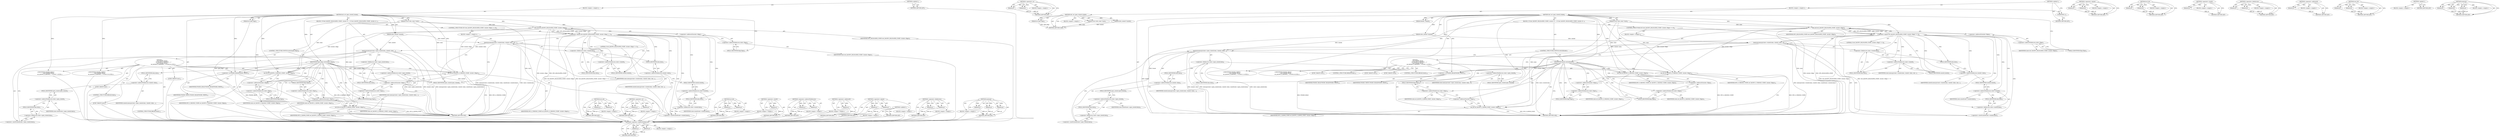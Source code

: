digraph "memcpy" {
vulnerable_124 [label=<(METHOD,memcpy)>];
vulnerable_125 [label=<(PARAM,p1)>];
vulnerable_126 [label=<(PARAM,p2)>];
vulnerable_127 [label=<(PARAM,p3)>];
vulnerable_128 [label=<(BLOCK,&lt;empty&gt;,&lt;empty&gt;)>];
vulnerable_129 [label=<(METHOD_RETURN,ANY)>];
vulnerable_6 [label=<(METHOD,&lt;global&gt;)<SUB>1</SUB>>];
vulnerable_7 [label=<(BLOCK,&lt;empty&gt;,&lt;empty&gt;)<SUB>1</SUB>>];
vulnerable_8 [label=<(METHOD,nfs_set_open_stateid_locked)<SUB>1</SUB>>];
vulnerable_9 [label=<(PARAM,struct nfs4_state *state)<SUB>1</SUB>>];
vulnerable_10 [label=<(PARAM,nfs4_stateid *stateid)<SUB>1</SUB>>];
vulnerable_11 [label=<(PARAM,int open_flags)<SUB>1</SUB>>];
vulnerable_12 [label=<(BLOCK,{
 	if (test_bit(NFS_DELEGATED_STATE, &amp;state-&gt;f...,{
 	if (test_bit(NFS_DELEGATED_STATE, &amp;state-&gt;f...)<SUB>2</SUB>>];
vulnerable_13 [label=<(CONTROL_STRUCTURE,IF,if (test_bit(NFS_DELEGATED_STATE, &amp;state-&gt;flags) == 0))<SUB>3</SUB>>];
vulnerable_14 [label=<(&lt;operator&gt;.equals,test_bit(NFS_DELEGATED_STATE, &amp;state-&gt;flags) == 0)<SUB>3</SUB>>];
vulnerable_15 [label=<(test_bit,test_bit(NFS_DELEGATED_STATE, &amp;state-&gt;flags))<SUB>3</SUB>>];
vulnerable_16 [label=<(IDENTIFIER,NFS_DELEGATED_STATE,test_bit(NFS_DELEGATED_STATE, &amp;state-&gt;flags))<SUB>3</SUB>>];
vulnerable_17 [label=<(&lt;operator&gt;.addressOf,&amp;state-&gt;flags)<SUB>3</SUB>>];
vulnerable_18 [label=<(&lt;operator&gt;.indirectFieldAccess,state-&gt;flags)<SUB>3</SUB>>];
vulnerable_19 [label=<(IDENTIFIER,state,test_bit(NFS_DELEGATED_STATE, &amp;state-&gt;flags))<SUB>3</SUB>>];
vulnerable_20 [label=<(FIELD_IDENTIFIER,flags,flags)<SUB>3</SUB>>];
vulnerable_21 [label=<(LITERAL,0,test_bit(NFS_DELEGATED_STATE, &amp;state-&gt;flags) == 0)<SUB>3</SUB>>];
vulnerable_22 [label=<(BLOCK,&lt;empty&gt;,&lt;empty&gt;)<SUB>4</SUB>>];
vulnerable_23 [label=<(memcpy,memcpy(state-&gt;stateid.data, stateid-&gt;data, size...)<SUB>4</SUB>>];
vulnerable_24 [label=<(&lt;operator&gt;.fieldAccess,state-&gt;stateid.data)<SUB>4</SUB>>];
vulnerable_25 [label=<(&lt;operator&gt;.indirectFieldAccess,state-&gt;stateid)<SUB>4</SUB>>];
vulnerable_26 [label=<(IDENTIFIER,state,memcpy(state-&gt;stateid.data, stateid-&gt;data, size...)<SUB>4</SUB>>];
vulnerable_27 [label=<(FIELD_IDENTIFIER,stateid,stateid)<SUB>4</SUB>>];
vulnerable_28 [label=<(FIELD_IDENTIFIER,data,data)<SUB>4</SUB>>];
vulnerable_29 [label=<(&lt;operator&gt;.indirectFieldAccess,stateid-&gt;data)<SUB>4</SUB>>];
vulnerable_30 [label=<(IDENTIFIER,stateid,memcpy(state-&gt;stateid.data, stateid-&gt;data, size...)<SUB>4</SUB>>];
vulnerable_31 [label=<(FIELD_IDENTIFIER,data,data)<SUB>4</SUB>>];
vulnerable_32 [label=<(&lt;operator&gt;.sizeOf,sizeof(state-&gt;stateid.data))<SUB>4</SUB>>];
vulnerable_33 [label=<(&lt;operator&gt;.fieldAccess,state-&gt;stateid.data)<SUB>4</SUB>>];
vulnerable_34 [label=<(&lt;operator&gt;.indirectFieldAccess,state-&gt;stateid)<SUB>4</SUB>>];
vulnerable_35 [label=<(IDENTIFIER,state,sizeof(state-&gt;stateid.data))<SUB>4</SUB>>];
vulnerable_36 [label=<(FIELD_IDENTIFIER,stateid,stateid)<SUB>4</SUB>>];
vulnerable_37 [label=<(FIELD_IDENTIFIER,data,data)<SUB>4</SUB>>];
vulnerable_38 [label=<(memcpy,memcpy(state-&gt;open_stateid.data, stateid-&gt;data,...)<SUB>5</SUB>>];
vulnerable_39 [label=<(&lt;operator&gt;.fieldAccess,state-&gt;open_stateid.data)<SUB>5</SUB>>];
vulnerable_40 [label=<(&lt;operator&gt;.indirectFieldAccess,state-&gt;open_stateid)<SUB>5</SUB>>];
vulnerable_41 [label=<(IDENTIFIER,state,memcpy(state-&gt;open_stateid.data, stateid-&gt;data,...)<SUB>5</SUB>>];
vulnerable_42 [label=<(FIELD_IDENTIFIER,open_stateid,open_stateid)<SUB>5</SUB>>];
vulnerable_43 [label=<(FIELD_IDENTIFIER,data,data)<SUB>5</SUB>>];
vulnerable_44 [label=<(&lt;operator&gt;.indirectFieldAccess,stateid-&gt;data)<SUB>5</SUB>>];
vulnerable_45 [label=<(IDENTIFIER,stateid,memcpy(state-&gt;open_stateid.data, stateid-&gt;data,...)<SUB>5</SUB>>];
vulnerable_46 [label=<(FIELD_IDENTIFIER,data,data)<SUB>5</SUB>>];
vulnerable_47 [label=<(&lt;operator&gt;.sizeOf,sizeof(state-&gt;open_stateid.data))<SUB>5</SUB>>];
vulnerable_48 [label=<(&lt;operator&gt;.fieldAccess,state-&gt;open_stateid.data)<SUB>5</SUB>>];
vulnerable_49 [label=<(&lt;operator&gt;.indirectFieldAccess,state-&gt;open_stateid)<SUB>5</SUB>>];
vulnerable_50 [label=<(IDENTIFIER,state,sizeof(state-&gt;open_stateid.data))<SUB>5</SUB>>];
vulnerable_51 [label=<(FIELD_IDENTIFIER,open_stateid,open_stateid)<SUB>5</SUB>>];
vulnerable_52 [label=<(FIELD_IDENTIFIER,data,data)<SUB>5</SUB>>];
vulnerable_53 [label=<(CONTROL_STRUCTURE,SWITCH,switch(open_flags))<SUB>6</SUB>>];
vulnerable_54 [label=<(IDENTIFIER,open_flags,switch(open_flags))<SUB>6</SUB>>];
vulnerable_55 [label="<(BLOCK,{
 		case FMODE_READ:
 			set_bit(NFS_O_RDONLY_...,{
 		case FMODE_READ:
 			set_bit(NFS_O_RDONLY_...)<SUB>6</SUB>>"];
vulnerable_56 [label=<(JUMP_TARGET,case)<SUB>7</SUB>>];
vulnerable_57 [label="<(IDENTIFIER,FMODE_READ,{
 		case FMODE_READ:
 			set_bit(NFS_O_RDONLY_...)<SUB>7</SUB>>"];
vulnerable_58 [label=<(set_bit,set_bit(NFS_O_RDONLY_STATE, &amp;state-&gt;flags))<SUB>8</SUB>>];
vulnerable_59 [label=<(IDENTIFIER,NFS_O_RDONLY_STATE,set_bit(NFS_O_RDONLY_STATE, &amp;state-&gt;flags))<SUB>8</SUB>>];
vulnerable_60 [label=<(&lt;operator&gt;.addressOf,&amp;state-&gt;flags)<SUB>8</SUB>>];
vulnerable_61 [label=<(&lt;operator&gt;.indirectFieldAccess,state-&gt;flags)<SUB>8</SUB>>];
vulnerable_62 [label=<(IDENTIFIER,state,set_bit(NFS_O_RDONLY_STATE, &amp;state-&gt;flags))<SUB>8</SUB>>];
vulnerable_63 [label=<(FIELD_IDENTIFIER,flags,flags)<SUB>8</SUB>>];
vulnerable_64 [label=<(CONTROL_STRUCTURE,BREAK,break;)<SUB>9</SUB>>];
vulnerable_65 [label=<(JUMP_TARGET,case)<SUB>10</SUB>>];
vulnerable_66 [label="<(IDENTIFIER,FMODE_WRITE,{
 		case FMODE_READ:
 			set_bit(NFS_O_RDONLY_...)<SUB>10</SUB>>"];
vulnerable_67 [label=<(set_bit,set_bit(NFS_O_WRONLY_STATE, &amp;state-&gt;flags))<SUB>11</SUB>>];
vulnerable_68 [label=<(IDENTIFIER,NFS_O_WRONLY_STATE,set_bit(NFS_O_WRONLY_STATE, &amp;state-&gt;flags))<SUB>11</SUB>>];
vulnerable_69 [label=<(&lt;operator&gt;.addressOf,&amp;state-&gt;flags)<SUB>11</SUB>>];
vulnerable_70 [label=<(&lt;operator&gt;.indirectFieldAccess,state-&gt;flags)<SUB>11</SUB>>];
vulnerable_71 [label=<(IDENTIFIER,state,set_bit(NFS_O_WRONLY_STATE, &amp;state-&gt;flags))<SUB>11</SUB>>];
vulnerable_72 [label=<(FIELD_IDENTIFIER,flags,flags)<SUB>11</SUB>>];
vulnerable_73 [label=<(CONTROL_STRUCTURE,BREAK,break;)<SUB>12</SUB>>];
vulnerable_74 [label=<(JUMP_TARGET,case)<SUB>13</SUB>>];
vulnerable_75 [label=<(&lt;operator&gt;.or,FMODE_READ|FMODE_WRITE)<SUB>13</SUB>>];
vulnerable_76 [label=<(IDENTIFIER,FMODE_READ,FMODE_READ|FMODE_WRITE)<SUB>13</SUB>>];
vulnerable_77 [label=<(IDENTIFIER,FMODE_WRITE,FMODE_READ|FMODE_WRITE)<SUB>13</SUB>>];
vulnerable_78 [label=<(set_bit,set_bit(NFS_O_RDWR_STATE, &amp;state-&gt;flags))<SUB>14</SUB>>];
vulnerable_79 [label=<(IDENTIFIER,NFS_O_RDWR_STATE,set_bit(NFS_O_RDWR_STATE, &amp;state-&gt;flags))<SUB>14</SUB>>];
vulnerable_80 [label=<(&lt;operator&gt;.addressOf,&amp;state-&gt;flags)<SUB>14</SUB>>];
vulnerable_81 [label=<(&lt;operator&gt;.indirectFieldAccess,state-&gt;flags)<SUB>14</SUB>>];
vulnerable_82 [label=<(IDENTIFIER,state,set_bit(NFS_O_RDWR_STATE, &amp;state-&gt;flags))<SUB>14</SUB>>];
vulnerable_83 [label=<(FIELD_IDENTIFIER,flags,flags)<SUB>14</SUB>>];
vulnerable_84 [label=<(METHOD_RETURN,void)<SUB>1</SUB>>];
vulnerable_86 [label=<(METHOD_RETURN,ANY)<SUB>1</SUB>>];
vulnerable_110 [label=<(METHOD,test_bit)>];
vulnerable_111 [label=<(PARAM,p1)>];
vulnerable_112 [label=<(PARAM,p2)>];
vulnerable_113 [label=<(BLOCK,&lt;empty&gt;,&lt;empty&gt;)>];
vulnerable_114 [label=<(METHOD_RETURN,ANY)>];
vulnerable_144 [label=<(METHOD,&lt;operator&gt;.or)>];
vulnerable_145 [label=<(PARAM,p1)>];
vulnerable_146 [label=<(PARAM,p2)>];
vulnerable_147 [label=<(BLOCK,&lt;empty&gt;,&lt;empty&gt;)>];
vulnerable_148 [label=<(METHOD_RETURN,ANY)>];
vulnerable_139 [label=<(METHOD,set_bit)>];
vulnerable_140 [label=<(PARAM,p1)>];
vulnerable_141 [label=<(PARAM,p2)>];
vulnerable_142 [label=<(BLOCK,&lt;empty&gt;,&lt;empty&gt;)>];
vulnerable_143 [label=<(METHOD_RETURN,ANY)>];
vulnerable_135 [label=<(METHOD,&lt;operator&gt;.sizeOf)>];
vulnerable_136 [label=<(PARAM,p1)>];
vulnerable_137 [label=<(BLOCK,&lt;empty&gt;,&lt;empty&gt;)>];
vulnerable_138 [label=<(METHOD_RETURN,ANY)>];
vulnerable_119 [label=<(METHOD,&lt;operator&gt;.indirectFieldAccess)>];
vulnerable_120 [label=<(PARAM,p1)>];
vulnerable_121 [label=<(PARAM,p2)>];
vulnerable_122 [label=<(BLOCK,&lt;empty&gt;,&lt;empty&gt;)>];
vulnerable_123 [label=<(METHOD_RETURN,ANY)>];
vulnerable_115 [label=<(METHOD,&lt;operator&gt;.addressOf)>];
vulnerable_116 [label=<(PARAM,p1)>];
vulnerable_117 [label=<(BLOCK,&lt;empty&gt;,&lt;empty&gt;)>];
vulnerable_118 [label=<(METHOD_RETURN,ANY)>];
vulnerable_105 [label=<(METHOD,&lt;operator&gt;.equals)>];
vulnerable_106 [label=<(PARAM,p1)>];
vulnerable_107 [label=<(PARAM,p2)>];
vulnerable_108 [label=<(BLOCK,&lt;empty&gt;,&lt;empty&gt;)>];
vulnerable_109 [label=<(METHOD_RETURN,ANY)>];
vulnerable_99 [label=<(METHOD,&lt;global&gt;)<SUB>1</SUB>>];
vulnerable_100 [label=<(BLOCK,&lt;empty&gt;,&lt;empty&gt;)>];
vulnerable_101 [label=<(METHOD_RETURN,ANY)>];
vulnerable_130 [label=<(METHOD,&lt;operator&gt;.fieldAccess)>];
vulnerable_131 [label=<(PARAM,p1)>];
vulnerable_132 [label=<(PARAM,p2)>];
vulnerable_133 [label=<(BLOCK,&lt;empty&gt;,&lt;empty&gt;)>];
vulnerable_134 [label=<(METHOD_RETURN,ANY)>];
fixed_129 [label=<(METHOD,&lt;operator&gt;.indirectFieldAccess)>];
fixed_130 [label=<(PARAM,p1)>];
fixed_131 [label=<(PARAM,p2)>];
fixed_132 [label=<(BLOCK,&lt;empty&gt;,&lt;empty&gt;)>];
fixed_133 [label=<(METHOD_RETURN,ANY)>];
fixed_154 [label=<(METHOD,&lt;operator&gt;.or)>];
fixed_155 [label=<(PARAM,p1)>];
fixed_156 [label=<(PARAM,p2)>];
fixed_157 [label=<(BLOCK,&lt;empty&gt;,&lt;empty&gt;)>];
fixed_158 [label=<(METHOD_RETURN,ANY)>];
fixed_6 [label=<(METHOD,&lt;global&gt;)<SUB>1</SUB>>];
fixed_7 [label=<(BLOCK,&lt;empty&gt;,&lt;empty&gt;)<SUB>1</SUB>>];
fixed_8 [label=<(METHOD,nfs_set_open_stateid_locked)<SUB>1</SUB>>];
fixed_9 [label=<(PARAM,struct nfs4_state *state)<SUB>1</SUB>>];
fixed_10 [label=<(PARAM,nfs4_stateid *stateid)<SUB>1</SUB>>];
fixed_11 [label=<(PARAM,int open_flags)<SUB>1</SUB>>];
fixed_12 [label=<(BLOCK,&lt;empty&gt;,&lt;empty&gt;)>];
fixed_13 [label=<(METHOD_RETURN,void)<SUB>1</SUB>>];
fixed_15 [label=<(UNKNOWN,),))<SUB>1</SUB>>];
fixed_16 [label=<(METHOD,nfs_set_open_stateid_locked)<SUB>2</SUB>>];
fixed_17 [label=<(PARAM,struct nfs4_state *state)<SUB>2</SUB>>];
fixed_18 [label=<(PARAM,nfs4_stateid *stateid)<SUB>2</SUB>>];
fixed_19 [label=<(PARAM,fmode_t fmode)<SUB>2</SUB>>];
fixed_20 [label=<(BLOCK,{
 	if (test_bit(NFS_DELEGATED_STATE, &amp;state-&gt;f...,{
 	if (test_bit(NFS_DELEGATED_STATE, &amp;state-&gt;f...)<SUB>3</SUB>>];
fixed_21 [label=<(CONTROL_STRUCTURE,IF,if (test_bit(NFS_DELEGATED_STATE, &amp;state-&gt;flags) == 0))<SUB>4</SUB>>];
fixed_22 [label=<(&lt;operator&gt;.equals,test_bit(NFS_DELEGATED_STATE, &amp;state-&gt;flags) == 0)<SUB>4</SUB>>];
fixed_23 [label=<(test_bit,test_bit(NFS_DELEGATED_STATE, &amp;state-&gt;flags))<SUB>4</SUB>>];
fixed_24 [label=<(IDENTIFIER,NFS_DELEGATED_STATE,test_bit(NFS_DELEGATED_STATE, &amp;state-&gt;flags))<SUB>4</SUB>>];
fixed_25 [label=<(&lt;operator&gt;.addressOf,&amp;state-&gt;flags)<SUB>4</SUB>>];
fixed_26 [label=<(&lt;operator&gt;.indirectFieldAccess,state-&gt;flags)<SUB>4</SUB>>];
fixed_27 [label=<(IDENTIFIER,state,test_bit(NFS_DELEGATED_STATE, &amp;state-&gt;flags))<SUB>4</SUB>>];
fixed_28 [label=<(FIELD_IDENTIFIER,flags,flags)<SUB>4</SUB>>];
fixed_29 [label=<(LITERAL,0,test_bit(NFS_DELEGATED_STATE, &amp;state-&gt;flags) == 0)<SUB>4</SUB>>];
fixed_30 [label=<(BLOCK,&lt;empty&gt;,&lt;empty&gt;)<SUB>5</SUB>>];
fixed_31 [label=<(memcpy,memcpy(state-&gt;stateid.data, stateid-&gt;data, size...)<SUB>5</SUB>>];
fixed_32 [label=<(&lt;operator&gt;.fieldAccess,state-&gt;stateid.data)<SUB>5</SUB>>];
fixed_33 [label=<(&lt;operator&gt;.indirectFieldAccess,state-&gt;stateid)<SUB>5</SUB>>];
fixed_34 [label=<(IDENTIFIER,state,memcpy(state-&gt;stateid.data, stateid-&gt;data, size...)<SUB>5</SUB>>];
fixed_35 [label=<(FIELD_IDENTIFIER,stateid,stateid)<SUB>5</SUB>>];
fixed_36 [label=<(FIELD_IDENTIFIER,data,data)<SUB>5</SUB>>];
fixed_37 [label=<(&lt;operator&gt;.indirectFieldAccess,stateid-&gt;data)<SUB>5</SUB>>];
fixed_38 [label=<(IDENTIFIER,stateid,memcpy(state-&gt;stateid.data, stateid-&gt;data, size...)<SUB>5</SUB>>];
fixed_39 [label=<(FIELD_IDENTIFIER,data,data)<SUB>5</SUB>>];
fixed_40 [label=<(&lt;operator&gt;.sizeOf,sizeof(state-&gt;stateid.data))<SUB>5</SUB>>];
fixed_41 [label=<(&lt;operator&gt;.fieldAccess,state-&gt;stateid.data)<SUB>5</SUB>>];
fixed_42 [label=<(&lt;operator&gt;.indirectFieldAccess,state-&gt;stateid)<SUB>5</SUB>>];
fixed_43 [label=<(IDENTIFIER,state,sizeof(state-&gt;stateid.data))<SUB>5</SUB>>];
fixed_44 [label=<(FIELD_IDENTIFIER,stateid,stateid)<SUB>5</SUB>>];
fixed_45 [label=<(FIELD_IDENTIFIER,data,data)<SUB>5</SUB>>];
fixed_46 [label=<(memcpy,memcpy(state-&gt;open_stateid.data, stateid-&gt;data,...)<SUB>6</SUB>>];
fixed_47 [label=<(&lt;operator&gt;.fieldAccess,state-&gt;open_stateid.data)<SUB>6</SUB>>];
fixed_48 [label=<(&lt;operator&gt;.indirectFieldAccess,state-&gt;open_stateid)<SUB>6</SUB>>];
fixed_49 [label=<(IDENTIFIER,state,memcpy(state-&gt;open_stateid.data, stateid-&gt;data,...)<SUB>6</SUB>>];
fixed_50 [label=<(FIELD_IDENTIFIER,open_stateid,open_stateid)<SUB>6</SUB>>];
fixed_51 [label=<(FIELD_IDENTIFIER,data,data)<SUB>6</SUB>>];
fixed_52 [label=<(&lt;operator&gt;.indirectFieldAccess,stateid-&gt;data)<SUB>6</SUB>>];
fixed_53 [label=<(IDENTIFIER,stateid,memcpy(state-&gt;open_stateid.data, stateid-&gt;data,...)<SUB>6</SUB>>];
fixed_54 [label=<(FIELD_IDENTIFIER,data,data)<SUB>6</SUB>>];
fixed_55 [label=<(&lt;operator&gt;.sizeOf,sizeof(state-&gt;open_stateid.data))<SUB>6</SUB>>];
fixed_56 [label=<(&lt;operator&gt;.fieldAccess,state-&gt;open_stateid.data)<SUB>6</SUB>>];
fixed_57 [label=<(&lt;operator&gt;.indirectFieldAccess,state-&gt;open_stateid)<SUB>6</SUB>>];
fixed_58 [label=<(IDENTIFIER,state,sizeof(state-&gt;open_stateid.data))<SUB>6</SUB>>];
fixed_59 [label=<(FIELD_IDENTIFIER,open_stateid,open_stateid)<SUB>6</SUB>>];
fixed_60 [label=<(FIELD_IDENTIFIER,data,data)<SUB>6</SUB>>];
fixed_61 [label=<(CONTROL_STRUCTURE,SWITCH,switch(fmode))<SUB>7</SUB>>];
fixed_62 [label=<(IDENTIFIER,fmode,switch(fmode))<SUB>7</SUB>>];
fixed_63 [label="<(BLOCK,{
 		case FMODE_READ:
 			set_bit(NFS_O_RDONLY_...,{
 		case FMODE_READ:
 			set_bit(NFS_O_RDONLY_...)<SUB>7</SUB>>"];
fixed_64 [label=<(JUMP_TARGET,case)<SUB>8</SUB>>];
fixed_65 [label="<(IDENTIFIER,FMODE_READ,{
 		case FMODE_READ:
 			set_bit(NFS_O_RDONLY_...)<SUB>8</SUB>>"];
fixed_66 [label=<(set_bit,set_bit(NFS_O_RDONLY_STATE, &amp;state-&gt;flags))<SUB>9</SUB>>];
fixed_67 [label=<(IDENTIFIER,NFS_O_RDONLY_STATE,set_bit(NFS_O_RDONLY_STATE, &amp;state-&gt;flags))<SUB>9</SUB>>];
fixed_68 [label=<(&lt;operator&gt;.addressOf,&amp;state-&gt;flags)<SUB>9</SUB>>];
fixed_69 [label=<(&lt;operator&gt;.indirectFieldAccess,state-&gt;flags)<SUB>9</SUB>>];
fixed_70 [label=<(IDENTIFIER,state,set_bit(NFS_O_RDONLY_STATE, &amp;state-&gt;flags))<SUB>9</SUB>>];
fixed_71 [label=<(FIELD_IDENTIFIER,flags,flags)<SUB>9</SUB>>];
fixed_72 [label=<(CONTROL_STRUCTURE,BREAK,break;)<SUB>10</SUB>>];
fixed_73 [label=<(JUMP_TARGET,case)<SUB>11</SUB>>];
fixed_74 [label="<(IDENTIFIER,FMODE_WRITE,{
 		case FMODE_READ:
 			set_bit(NFS_O_RDONLY_...)<SUB>11</SUB>>"];
fixed_75 [label=<(set_bit,set_bit(NFS_O_WRONLY_STATE, &amp;state-&gt;flags))<SUB>12</SUB>>];
fixed_76 [label=<(IDENTIFIER,NFS_O_WRONLY_STATE,set_bit(NFS_O_WRONLY_STATE, &amp;state-&gt;flags))<SUB>12</SUB>>];
fixed_77 [label=<(&lt;operator&gt;.addressOf,&amp;state-&gt;flags)<SUB>12</SUB>>];
fixed_78 [label=<(&lt;operator&gt;.indirectFieldAccess,state-&gt;flags)<SUB>12</SUB>>];
fixed_79 [label=<(IDENTIFIER,state,set_bit(NFS_O_WRONLY_STATE, &amp;state-&gt;flags))<SUB>12</SUB>>];
fixed_80 [label=<(FIELD_IDENTIFIER,flags,flags)<SUB>12</SUB>>];
fixed_81 [label=<(CONTROL_STRUCTURE,BREAK,break;)<SUB>13</SUB>>];
fixed_82 [label=<(JUMP_TARGET,case)<SUB>14</SUB>>];
fixed_83 [label=<(&lt;operator&gt;.or,FMODE_READ|FMODE_WRITE)<SUB>14</SUB>>];
fixed_84 [label=<(IDENTIFIER,FMODE_READ,FMODE_READ|FMODE_WRITE)<SUB>14</SUB>>];
fixed_85 [label=<(IDENTIFIER,FMODE_WRITE,FMODE_READ|FMODE_WRITE)<SUB>14</SUB>>];
fixed_86 [label=<(set_bit,set_bit(NFS_O_RDWR_STATE, &amp;state-&gt;flags))<SUB>15</SUB>>];
fixed_87 [label=<(IDENTIFIER,NFS_O_RDWR_STATE,set_bit(NFS_O_RDWR_STATE, &amp;state-&gt;flags))<SUB>15</SUB>>];
fixed_88 [label=<(&lt;operator&gt;.addressOf,&amp;state-&gt;flags)<SUB>15</SUB>>];
fixed_89 [label=<(&lt;operator&gt;.indirectFieldAccess,state-&gt;flags)<SUB>15</SUB>>];
fixed_90 [label=<(IDENTIFIER,state,set_bit(NFS_O_RDWR_STATE, &amp;state-&gt;flags))<SUB>15</SUB>>];
fixed_91 [label=<(FIELD_IDENTIFIER,flags,flags)<SUB>15</SUB>>];
fixed_92 [label=<(METHOD_RETURN,void)<SUB>2</SUB>>];
fixed_94 [label=<(METHOD_RETURN,ANY)<SUB>1</SUB>>];
fixed_115 [label=<(METHOD,&lt;operator&gt;.equals)>];
fixed_116 [label=<(PARAM,p1)>];
fixed_117 [label=<(PARAM,p2)>];
fixed_118 [label=<(BLOCK,&lt;empty&gt;,&lt;empty&gt;)>];
fixed_119 [label=<(METHOD_RETURN,ANY)>];
fixed_149 [label=<(METHOD,set_bit)>];
fixed_150 [label=<(PARAM,p1)>];
fixed_151 [label=<(PARAM,p2)>];
fixed_152 [label=<(BLOCK,&lt;empty&gt;,&lt;empty&gt;)>];
fixed_153 [label=<(METHOD_RETURN,ANY)>];
fixed_145 [label=<(METHOD,&lt;operator&gt;.sizeOf)>];
fixed_146 [label=<(PARAM,p1)>];
fixed_147 [label=<(BLOCK,&lt;empty&gt;,&lt;empty&gt;)>];
fixed_148 [label=<(METHOD_RETURN,ANY)>];
fixed_140 [label=<(METHOD,&lt;operator&gt;.fieldAccess)>];
fixed_141 [label=<(PARAM,p1)>];
fixed_142 [label=<(PARAM,p2)>];
fixed_143 [label=<(BLOCK,&lt;empty&gt;,&lt;empty&gt;)>];
fixed_144 [label=<(METHOD_RETURN,ANY)>];
fixed_125 [label=<(METHOD,&lt;operator&gt;.addressOf)>];
fixed_126 [label=<(PARAM,p1)>];
fixed_127 [label=<(BLOCK,&lt;empty&gt;,&lt;empty&gt;)>];
fixed_128 [label=<(METHOD_RETURN,ANY)>];
fixed_120 [label=<(METHOD,test_bit)>];
fixed_121 [label=<(PARAM,p1)>];
fixed_122 [label=<(PARAM,p2)>];
fixed_123 [label=<(BLOCK,&lt;empty&gt;,&lt;empty&gt;)>];
fixed_124 [label=<(METHOD_RETURN,ANY)>];
fixed_109 [label=<(METHOD,&lt;global&gt;)<SUB>1</SUB>>];
fixed_110 [label=<(BLOCK,&lt;empty&gt;,&lt;empty&gt;)>];
fixed_111 [label=<(METHOD_RETURN,ANY)>];
fixed_134 [label=<(METHOD,memcpy)>];
fixed_135 [label=<(PARAM,p1)>];
fixed_136 [label=<(PARAM,p2)>];
fixed_137 [label=<(PARAM,p3)>];
fixed_138 [label=<(BLOCK,&lt;empty&gt;,&lt;empty&gt;)>];
fixed_139 [label=<(METHOD_RETURN,ANY)>];
vulnerable_124 -> vulnerable_125  [key=0, label="AST: "];
vulnerable_124 -> vulnerable_125  [key=1, label="DDG: "];
vulnerable_124 -> vulnerable_128  [key=0, label="AST: "];
vulnerable_124 -> vulnerable_126  [key=0, label="AST: "];
vulnerable_124 -> vulnerable_126  [key=1, label="DDG: "];
vulnerable_124 -> vulnerable_129  [key=0, label="AST: "];
vulnerable_124 -> vulnerable_129  [key=1, label="CFG: "];
vulnerable_124 -> vulnerable_127  [key=0, label="AST: "];
vulnerable_124 -> vulnerable_127  [key=1, label="DDG: "];
vulnerable_125 -> vulnerable_129  [key=0, label="DDG: p1"];
vulnerable_126 -> vulnerable_129  [key=0, label="DDG: p2"];
vulnerable_127 -> vulnerable_129  [key=0, label="DDG: p3"];
vulnerable_128 -> fixed_129  [key=0];
vulnerable_129 -> fixed_129  [key=0];
vulnerable_6 -> vulnerable_7  [key=0, label="AST: "];
vulnerable_6 -> vulnerable_86  [key=0, label="AST: "];
vulnerable_6 -> vulnerable_86  [key=1, label="CFG: "];
vulnerable_7 -> vulnerable_8  [key=0, label="AST: "];
vulnerable_8 -> vulnerable_9  [key=0, label="AST: "];
vulnerable_8 -> vulnerable_9  [key=1, label="DDG: "];
vulnerable_8 -> vulnerable_10  [key=0, label="AST: "];
vulnerable_8 -> vulnerable_10  [key=1, label="DDG: "];
vulnerable_8 -> vulnerable_11  [key=0, label="AST: "];
vulnerable_8 -> vulnerable_11  [key=1, label="DDG: "];
vulnerable_8 -> vulnerable_12  [key=0, label="AST: "];
vulnerable_8 -> vulnerable_84  [key=0, label="AST: "];
vulnerable_8 -> vulnerable_20  [key=0, label="CFG: "];
vulnerable_8 -> vulnerable_54  [key=0, label="DDG: "];
vulnerable_8 -> vulnerable_14  [key=0, label="DDG: "];
vulnerable_8 -> vulnerable_57  [key=0, label="DDG: "];
vulnerable_8 -> vulnerable_66  [key=0, label="DDG: "];
vulnerable_8 -> vulnerable_15  [key=0, label="DDG: "];
vulnerable_8 -> vulnerable_58  [key=0, label="DDG: "];
vulnerable_8 -> vulnerable_67  [key=0, label="DDG: "];
vulnerable_8 -> vulnerable_75  [key=0, label="DDG: "];
vulnerable_8 -> vulnerable_78  [key=0, label="DDG: "];
vulnerable_9 -> vulnerable_84  [key=0, label="DDG: state"];
vulnerable_9 -> vulnerable_15  [key=0, label="DDG: state"];
vulnerable_9 -> vulnerable_58  [key=0, label="DDG: state"];
vulnerable_9 -> vulnerable_67  [key=0, label="DDG: state"];
vulnerable_9 -> vulnerable_78  [key=0, label="DDG: state"];
vulnerable_10 -> vulnerable_84  [key=0, label="DDG: stateid"];
vulnerable_10 -> vulnerable_38  [key=0, label="DDG: stateid"];
vulnerable_10 -> vulnerable_23  [key=0, label="DDG: stateid"];
vulnerable_11 -> vulnerable_84  [key=0, label="DDG: open_flags"];
vulnerable_12 -> vulnerable_13  [key=0, label="AST: "];
vulnerable_12 -> vulnerable_38  [key=0, label="AST: "];
vulnerable_12 -> vulnerable_53  [key=0, label="AST: "];
vulnerable_13 -> vulnerable_14  [key=0, label="AST: "];
vulnerable_13 -> vulnerable_22  [key=0, label="AST: "];
vulnerable_14 -> vulnerable_15  [key=0, label="AST: "];
vulnerable_14 -> vulnerable_21  [key=0, label="AST: "];
vulnerable_14 -> vulnerable_27  [key=0, label="CFG: "];
vulnerable_14 -> vulnerable_27  [key=1, label="CDG: "];
vulnerable_14 -> vulnerable_42  [key=0, label="CFG: "];
vulnerable_14 -> vulnerable_84  [key=0, label="DDG: test_bit(NFS_DELEGATED_STATE, &amp;state-&gt;flags)"];
vulnerable_14 -> vulnerable_84  [key=1, label="DDG: test_bit(NFS_DELEGATED_STATE, &amp;state-&gt;flags) == 0"];
vulnerable_14 -> vulnerable_24  [key=0, label="CDG: "];
vulnerable_14 -> vulnerable_34  [key=0, label="CDG: "];
vulnerable_14 -> vulnerable_32  [key=0, label="CDG: "];
vulnerable_14 -> vulnerable_33  [key=0, label="CDG: "];
vulnerable_14 -> vulnerable_23  [key=0, label="CDG: "];
vulnerable_14 -> vulnerable_28  [key=0, label="CDG: "];
vulnerable_14 -> vulnerable_36  [key=0, label="CDG: "];
vulnerable_14 -> vulnerable_37  [key=0, label="CDG: "];
vulnerable_14 -> vulnerable_25  [key=0, label="CDG: "];
vulnerable_14 -> vulnerable_29  [key=0, label="CDG: "];
vulnerable_14 -> vulnerable_31  [key=0, label="CDG: "];
vulnerable_15 -> vulnerable_16  [key=0, label="AST: "];
vulnerable_15 -> vulnerable_17  [key=0, label="AST: "];
vulnerable_15 -> vulnerable_14  [key=0, label="CFG: "];
vulnerable_15 -> vulnerable_14  [key=1, label="DDG: NFS_DELEGATED_STATE"];
vulnerable_15 -> vulnerable_14  [key=2, label="DDG: &amp;state-&gt;flags"];
vulnerable_15 -> vulnerable_84  [key=0, label="DDG: &amp;state-&gt;flags"];
vulnerable_15 -> vulnerable_84  [key=1, label="DDG: NFS_DELEGATED_STATE"];
vulnerable_15 -> vulnerable_58  [key=0, label="DDG: &amp;state-&gt;flags"];
vulnerable_15 -> vulnerable_67  [key=0, label="DDG: &amp;state-&gt;flags"];
vulnerable_15 -> vulnerable_78  [key=0, label="DDG: &amp;state-&gt;flags"];
vulnerable_16 -> fixed_129  [key=0];
vulnerable_17 -> vulnerable_18  [key=0, label="AST: "];
vulnerable_17 -> vulnerable_15  [key=0, label="CFG: "];
vulnerable_18 -> vulnerable_19  [key=0, label="AST: "];
vulnerable_18 -> vulnerable_20  [key=0, label="AST: "];
vulnerable_18 -> vulnerable_17  [key=0, label="CFG: "];
vulnerable_19 -> fixed_129  [key=0];
vulnerable_20 -> vulnerable_18  [key=0, label="CFG: "];
vulnerable_21 -> fixed_129  [key=0];
vulnerable_22 -> vulnerable_23  [key=0, label="AST: "];
vulnerable_23 -> vulnerable_24  [key=0, label="AST: "];
vulnerable_23 -> vulnerable_29  [key=0, label="AST: "];
vulnerable_23 -> vulnerable_32  [key=0, label="AST: "];
vulnerable_23 -> vulnerable_42  [key=0, label="CFG: "];
vulnerable_23 -> vulnerable_84  [key=0, label="DDG: state-&gt;stateid.data"];
vulnerable_23 -> vulnerable_84  [key=1, label="DDG: memcpy(state-&gt;stateid.data, stateid-&gt;data, sizeof(state-&gt;stateid.data))"];
vulnerable_23 -> vulnerable_38  [key=0, label="DDG: stateid-&gt;data"];
vulnerable_24 -> vulnerable_25  [key=0, label="AST: "];
vulnerable_24 -> vulnerable_28  [key=0, label="AST: "];
vulnerable_24 -> vulnerable_31  [key=0, label="CFG: "];
vulnerable_25 -> vulnerable_26  [key=0, label="AST: "];
vulnerable_25 -> vulnerable_27  [key=0, label="AST: "];
vulnerable_25 -> vulnerable_28  [key=0, label="CFG: "];
vulnerable_26 -> fixed_129  [key=0];
vulnerable_27 -> vulnerable_25  [key=0, label="CFG: "];
vulnerable_28 -> vulnerable_24  [key=0, label="CFG: "];
vulnerable_29 -> vulnerable_30  [key=0, label="AST: "];
vulnerable_29 -> vulnerable_31  [key=0, label="AST: "];
vulnerable_29 -> vulnerable_36  [key=0, label="CFG: "];
vulnerable_30 -> fixed_129  [key=0];
vulnerable_31 -> vulnerable_29  [key=0, label="CFG: "];
vulnerable_32 -> vulnerable_33  [key=0, label="AST: "];
vulnerable_32 -> vulnerable_23  [key=0, label="CFG: "];
vulnerable_33 -> vulnerable_34  [key=0, label="AST: "];
vulnerable_33 -> vulnerable_37  [key=0, label="AST: "];
vulnerable_33 -> vulnerable_32  [key=0, label="CFG: "];
vulnerable_34 -> vulnerable_35  [key=0, label="AST: "];
vulnerable_34 -> vulnerable_36  [key=0, label="AST: "];
vulnerable_34 -> vulnerable_37  [key=0, label="CFG: "];
vulnerable_35 -> fixed_129  [key=0];
vulnerable_36 -> vulnerable_34  [key=0, label="CFG: "];
vulnerable_37 -> vulnerable_33  [key=0, label="CFG: "];
vulnerable_38 -> vulnerable_39  [key=0, label="AST: "];
vulnerable_38 -> vulnerable_44  [key=0, label="AST: "];
vulnerable_38 -> vulnerable_47  [key=0, label="AST: "];
vulnerable_38 -> vulnerable_54  [key=0, label="CFG: "];
vulnerable_38 -> vulnerable_84  [key=0, label="DDG: state-&gt;open_stateid.data"];
vulnerable_38 -> vulnerable_84  [key=1, label="DDG: stateid-&gt;data"];
vulnerable_38 -> vulnerable_84  [key=2, label="DDG: memcpy(state-&gt;open_stateid.data, stateid-&gt;data, sizeof(state-&gt;open_stateid.data))"];
vulnerable_39 -> vulnerable_40  [key=0, label="AST: "];
vulnerable_39 -> vulnerable_43  [key=0, label="AST: "];
vulnerable_39 -> vulnerable_46  [key=0, label="CFG: "];
vulnerable_40 -> vulnerable_41  [key=0, label="AST: "];
vulnerable_40 -> vulnerable_42  [key=0, label="AST: "];
vulnerable_40 -> vulnerable_43  [key=0, label="CFG: "];
vulnerable_41 -> fixed_129  [key=0];
vulnerable_42 -> vulnerable_40  [key=0, label="CFG: "];
vulnerable_43 -> vulnerable_39  [key=0, label="CFG: "];
vulnerable_44 -> vulnerable_45  [key=0, label="AST: "];
vulnerable_44 -> vulnerable_46  [key=0, label="AST: "];
vulnerable_44 -> vulnerable_51  [key=0, label="CFG: "];
vulnerable_45 -> fixed_129  [key=0];
vulnerable_46 -> vulnerable_44  [key=0, label="CFG: "];
vulnerable_47 -> vulnerable_48  [key=0, label="AST: "];
vulnerable_47 -> vulnerable_38  [key=0, label="CFG: "];
vulnerable_48 -> vulnerable_49  [key=0, label="AST: "];
vulnerable_48 -> vulnerable_52  [key=0, label="AST: "];
vulnerable_48 -> vulnerable_47  [key=0, label="CFG: "];
vulnerable_49 -> vulnerable_50  [key=0, label="AST: "];
vulnerable_49 -> vulnerable_51  [key=0, label="AST: "];
vulnerable_49 -> vulnerable_52  [key=0, label="CFG: "];
vulnerable_50 -> fixed_129  [key=0];
vulnerable_51 -> vulnerable_49  [key=0, label="CFG: "];
vulnerable_52 -> vulnerable_48  [key=0, label="CFG: "];
vulnerable_53 -> vulnerable_54  [key=0, label="AST: "];
vulnerable_53 -> vulnerable_55  [key=0, label="AST: "];
vulnerable_54 -> vulnerable_84  [key=0, label="CFG: "];
vulnerable_54 -> vulnerable_63  [key=0, label="CFG: "];
vulnerable_54 -> vulnerable_63  [key=1, label="CDG: "];
vulnerable_54 -> vulnerable_72  [key=0, label="CFG: "];
vulnerable_54 -> vulnerable_72  [key=1, label="CDG: "];
vulnerable_54 -> vulnerable_75  [key=0, label="CFG: "];
vulnerable_54 -> vulnerable_75  [key=1, label="CDG: "];
vulnerable_54 -> vulnerable_80  [key=0, label="CDG: "];
vulnerable_54 -> vulnerable_58  [key=0, label="CDG: "];
vulnerable_54 -> vulnerable_60  [key=0, label="CDG: "];
vulnerable_54 -> vulnerable_61  [key=0, label="CDG: "];
vulnerable_54 -> vulnerable_83  [key=0, label="CDG: "];
vulnerable_54 -> vulnerable_81  [key=0, label="CDG: "];
vulnerable_54 -> vulnerable_69  [key=0, label="CDG: "];
vulnerable_54 -> vulnerable_67  [key=0, label="CDG: "];
vulnerable_54 -> vulnerable_70  [key=0, label="CDG: "];
vulnerable_54 -> vulnerable_78  [key=0, label="CDG: "];
vulnerable_55 -> vulnerable_56  [key=0, label="AST: "];
vulnerable_55 -> vulnerable_57  [key=0, label="AST: "];
vulnerable_55 -> vulnerable_58  [key=0, label="AST: "];
vulnerable_55 -> vulnerable_64  [key=0, label="AST: "];
vulnerable_55 -> vulnerable_65  [key=0, label="AST: "];
vulnerable_55 -> vulnerable_66  [key=0, label="AST: "];
vulnerable_55 -> vulnerable_67  [key=0, label="AST: "];
vulnerable_55 -> vulnerable_73  [key=0, label="AST: "];
vulnerable_55 -> vulnerable_74  [key=0, label="AST: "];
vulnerable_55 -> vulnerable_75  [key=0, label="AST: "];
vulnerable_55 -> vulnerable_78  [key=0, label="AST: "];
vulnerable_56 -> fixed_129  [key=0];
vulnerable_57 -> fixed_129  [key=0];
vulnerable_58 -> vulnerable_59  [key=0, label="AST: "];
vulnerable_58 -> vulnerable_60  [key=0, label="AST: "];
vulnerable_58 -> vulnerable_84  [key=0, label="CFG: "];
vulnerable_58 -> vulnerable_84  [key=1, label="DDG: NFS_O_RDONLY_STATE"];
vulnerable_59 -> fixed_129  [key=0];
vulnerable_60 -> vulnerable_61  [key=0, label="AST: "];
vulnerable_60 -> vulnerable_58  [key=0, label="CFG: "];
vulnerable_61 -> vulnerable_62  [key=0, label="AST: "];
vulnerable_61 -> vulnerable_63  [key=0, label="AST: "];
vulnerable_61 -> vulnerable_60  [key=0, label="CFG: "];
vulnerable_62 -> fixed_129  [key=0];
vulnerable_63 -> vulnerable_61  [key=0, label="CFG: "];
vulnerable_64 -> fixed_129  [key=0];
vulnerable_65 -> fixed_129  [key=0];
vulnerable_66 -> fixed_129  [key=0];
vulnerable_67 -> vulnerable_68  [key=0, label="AST: "];
vulnerable_67 -> vulnerable_69  [key=0, label="AST: "];
vulnerable_67 -> vulnerable_84  [key=0, label="CFG: "];
vulnerable_67 -> vulnerable_84  [key=1, label="DDG: NFS_O_WRONLY_STATE"];
vulnerable_68 -> fixed_129  [key=0];
vulnerable_69 -> vulnerable_70  [key=0, label="AST: "];
vulnerable_69 -> vulnerable_67  [key=0, label="CFG: "];
vulnerable_70 -> vulnerable_71  [key=0, label="AST: "];
vulnerable_70 -> vulnerable_72  [key=0, label="AST: "];
vulnerable_70 -> vulnerable_69  [key=0, label="CFG: "];
vulnerable_71 -> fixed_129  [key=0];
vulnerable_72 -> vulnerable_70  [key=0, label="CFG: "];
vulnerable_73 -> fixed_129  [key=0];
vulnerable_74 -> fixed_129  [key=0];
vulnerable_75 -> vulnerable_76  [key=0, label="AST: "];
vulnerable_75 -> vulnerable_77  [key=0, label="AST: "];
vulnerable_75 -> vulnerable_83  [key=0, label="CFG: "];
vulnerable_75 -> vulnerable_84  [key=0, label="DDG: FMODE_READ"];
vulnerable_76 -> fixed_129  [key=0];
vulnerable_77 -> fixed_129  [key=0];
vulnerable_78 -> vulnerable_79  [key=0, label="AST: "];
vulnerable_78 -> vulnerable_80  [key=0, label="AST: "];
vulnerable_78 -> vulnerable_84  [key=0, label="CFG: "];
vulnerable_78 -> vulnerable_84  [key=1, label="DDG: NFS_O_RDWR_STATE"];
vulnerable_79 -> fixed_129  [key=0];
vulnerable_80 -> vulnerable_81  [key=0, label="AST: "];
vulnerable_80 -> vulnerable_78  [key=0, label="CFG: "];
vulnerable_81 -> vulnerable_82  [key=0, label="AST: "];
vulnerable_81 -> vulnerable_83  [key=0, label="AST: "];
vulnerable_81 -> vulnerable_80  [key=0, label="CFG: "];
vulnerable_82 -> fixed_129  [key=0];
vulnerable_83 -> vulnerable_81  [key=0, label="CFG: "];
vulnerable_84 -> fixed_129  [key=0];
vulnerable_86 -> fixed_129  [key=0];
vulnerable_110 -> vulnerable_111  [key=0, label="AST: "];
vulnerable_110 -> vulnerable_111  [key=1, label="DDG: "];
vulnerable_110 -> vulnerable_113  [key=0, label="AST: "];
vulnerable_110 -> vulnerable_112  [key=0, label="AST: "];
vulnerable_110 -> vulnerable_112  [key=1, label="DDG: "];
vulnerable_110 -> vulnerable_114  [key=0, label="AST: "];
vulnerable_110 -> vulnerable_114  [key=1, label="CFG: "];
vulnerable_111 -> vulnerable_114  [key=0, label="DDG: p1"];
vulnerable_112 -> vulnerable_114  [key=0, label="DDG: p2"];
vulnerable_113 -> fixed_129  [key=0];
vulnerable_114 -> fixed_129  [key=0];
vulnerable_144 -> vulnerable_145  [key=0, label="AST: "];
vulnerable_144 -> vulnerable_145  [key=1, label="DDG: "];
vulnerable_144 -> vulnerable_147  [key=0, label="AST: "];
vulnerable_144 -> vulnerable_146  [key=0, label="AST: "];
vulnerable_144 -> vulnerable_146  [key=1, label="DDG: "];
vulnerable_144 -> vulnerable_148  [key=0, label="AST: "];
vulnerable_144 -> vulnerable_148  [key=1, label="CFG: "];
vulnerable_145 -> vulnerable_148  [key=0, label="DDG: p1"];
vulnerable_146 -> vulnerable_148  [key=0, label="DDG: p2"];
vulnerable_147 -> fixed_129  [key=0];
vulnerable_148 -> fixed_129  [key=0];
vulnerable_139 -> vulnerable_140  [key=0, label="AST: "];
vulnerable_139 -> vulnerable_140  [key=1, label="DDG: "];
vulnerable_139 -> vulnerable_142  [key=0, label="AST: "];
vulnerable_139 -> vulnerable_141  [key=0, label="AST: "];
vulnerable_139 -> vulnerable_141  [key=1, label="DDG: "];
vulnerable_139 -> vulnerable_143  [key=0, label="AST: "];
vulnerable_139 -> vulnerable_143  [key=1, label="CFG: "];
vulnerable_140 -> vulnerable_143  [key=0, label="DDG: p1"];
vulnerable_141 -> vulnerable_143  [key=0, label="DDG: p2"];
vulnerable_142 -> fixed_129  [key=0];
vulnerable_143 -> fixed_129  [key=0];
vulnerable_135 -> vulnerable_136  [key=0, label="AST: "];
vulnerable_135 -> vulnerable_136  [key=1, label="DDG: "];
vulnerable_135 -> vulnerable_137  [key=0, label="AST: "];
vulnerable_135 -> vulnerable_138  [key=0, label="AST: "];
vulnerable_135 -> vulnerable_138  [key=1, label="CFG: "];
vulnerable_136 -> vulnerable_138  [key=0, label="DDG: p1"];
vulnerable_137 -> fixed_129  [key=0];
vulnerable_138 -> fixed_129  [key=0];
vulnerable_119 -> vulnerable_120  [key=0, label="AST: "];
vulnerable_119 -> vulnerable_120  [key=1, label="DDG: "];
vulnerable_119 -> vulnerable_122  [key=0, label="AST: "];
vulnerable_119 -> vulnerable_121  [key=0, label="AST: "];
vulnerable_119 -> vulnerable_121  [key=1, label="DDG: "];
vulnerable_119 -> vulnerable_123  [key=0, label="AST: "];
vulnerable_119 -> vulnerable_123  [key=1, label="CFG: "];
vulnerable_120 -> vulnerable_123  [key=0, label="DDG: p1"];
vulnerable_121 -> vulnerable_123  [key=0, label="DDG: p2"];
vulnerable_122 -> fixed_129  [key=0];
vulnerable_123 -> fixed_129  [key=0];
vulnerable_115 -> vulnerable_116  [key=0, label="AST: "];
vulnerable_115 -> vulnerable_116  [key=1, label="DDG: "];
vulnerable_115 -> vulnerable_117  [key=0, label="AST: "];
vulnerable_115 -> vulnerable_118  [key=0, label="AST: "];
vulnerable_115 -> vulnerable_118  [key=1, label="CFG: "];
vulnerable_116 -> vulnerable_118  [key=0, label="DDG: p1"];
vulnerable_117 -> fixed_129  [key=0];
vulnerable_118 -> fixed_129  [key=0];
vulnerable_105 -> vulnerable_106  [key=0, label="AST: "];
vulnerable_105 -> vulnerable_106  [key=1, label="DDG: "];
vulnerable_105 -> vulnerable_108  [key=0, label="AST: "];
vulnerable_105 -> vulnerable_107  [key=0, label="AST: "];
vulnerable_105 -> vulnerable_107  [key=1, label="DDG: "];
vulnerable_105 -> vulnerable_109  [key=0, label="AST: "];
vulnerable_105 -> vulnerable_109  [key=1, label="CFG: "];
vulnerable_106 -> vulnerable_109  [key=0, label="DDG: p1"];
vulnerable_107 -> vulnerable_109  [key=0, label="DDG: p2"];
vulnerable_108 -> fixed_129  [key=0];
vulnerable_109 -> fixed_129  [key=0];
vulnerable_99 -> vulnerable_100  [key=0, label="AST: "];
vulnerable_99 -> vulnerable_101  [key=0, label="AST: "];
vulnerable_99 -> vulnerable_101  [key=1, label="CFG: "];
vulnerable_100 -> fixed_129  [key=0];
vulnerable_101 -> fixed_129  [key=0];
vulnerable_130 -> vulnerable_131  [key=0, label="AST: "];
vulnerable_130 -> vulnerable_131  [key=1, label="DDG: "];
vulnerable_130 -> vulnerable_133  [key=0, label="AST: "];
vulnerable_130 -> vulnerable_132  [key=0, label="AST: "];
vulnerable_130 -> vulnerable_132  [key=1, label="DDG: "];
vulnerable_130 -> vulnerable_134  [key=0, label="AST: "];
vulnerable_130 -> vulnerable_134  [key=1, label="CFG: "];
vulnerable_131 -> vulnerable_134  [key=0, label="DDG: p1"];
vulnerable_132 -> vulnerable_134  [key=0, label="DDG: p2"];
vulnerable_133 -> fixed_129  [key=0];
vulnerable_134 -> fixed_129  [key=0];
fixed_129 -> fixed_130  [key=0, label="AST: "];
fixed_129 -> fixed_130  [key=1, label="DDG: "];
fixed_129 -> fixed_132  [key=0, label="AST: "];
fixed_129 -> fixed_131  [key=0, label="AST: "];
fixed_129 -> fixed_131  [key=1, label="DDG: "];
fixed_129 -> fixed_133  [key=0, label="AST: "];
fixed_129 -> fixed_133  [key=1, label="CFG: "];
fixed_130 -> fixed_133  [key=0, label="DDG: p1"];
fixed_131 -> fixed_133  [key=0, label="DDG: p2"];
fixed_154 -> fixed_155  [key=0, label="AST: "];
fixed_154 -> fixed_155  [key=1, label="DDG: "];
fixed_154 -> fixed_157  [key=0, label="AST: "];
fixed_154 -> fixed_156  [key=0, label="AST: "];
fixed_154 -> fixed_156  [key=1, label="DDG: "];
fixed_154 -> fixed_158  [key=0, label="AST: "];
fixed_154 -> fixed_158  [key=1, label="CFG: "];
fixed_155 -> fixed_158  [key=0, label="DDG: p1"];
fixed_156 -> fixed_158  [key=0, label="DDG: p2"];
fixed_6 -> fixed_7  [key=0, label="AST: "];
fixed_6 -> fixed_94  [key=0, label="AST: "];
fixed_6 -> fixed_15  [key=0, label="CFG: "];
fixed_7 -> fixed_8  [key=0, label="AST: "];
fixed_7 -> fixed_15  [key=0, label="AST: "];
fixed_7 -> fixed_16  [key=0, label="AST: "];
fixed_8 -> fixed_9  [key=0, label="AST: "];
fixed_8 -> fixed_9  [key=1, label="DDG: "];
fixed_8 -> fixed_10  [key=0, label="AST: "];
fixed_8 -> fixed_10  [key=1, label="DDG: "];
fixed_8 -> fixed_11  [key=0, label="AST: "];
fixed_8 -> fixed_11  [key=1, label="DDG: "];
fixed_8 -> fixed_12  [key=0, label="AST: "];
fixed_8 -> fixed_13  [key=0, label="AST: "];
fixed_8 -> fixed_13  [key=1, label="CFG: "];
fixed_9 -> fixed_13  [key=0, label="DDG: state"];
fixed_10 -> fixed_13  [key=0, label="DDG: stateid"];
fixed_11 -> fixed_13  [key=0, label="DDG: open_flags"];
fixed_15 -> fixed_94  [key=0, label="CFG: "];
fixed_16 -> fixed_17  [key=0, label="AST: "];
fixed_16 -> fixed_17  [key=1, label="DDG: "];
fixed_16 -> fixed_18  [key=0, label="AST: "];
fixed_16 -> fixed_18  [key=1, label="DDG: "];
fixed_16 -> fixed_19  [key=0, label="AST: "];
fixed_16 -> fixed_19  [key=1, label="DDG: "];
fixed_16 -> fixed_20  [key=0, label="AST: "];
fixed_16 -> fixed_92  [key=0, label="AST: "];
fixed_16 -> fixed_28  [key=0, label="CFG: "];
fixed_16 -> fixed_62  [key=0, label="DDG: "];
fixed_16 -> fixed_22  [key=0, label="DDG: "];
fixed_16 -> fixed_65  [key=0, label="DDG: "];
fixed_16 -> fixed_74  [key=0, label="DDG: "];
fixed_16 -> fixed_23  [key=0, label="DDG: "];
fixed_16 -> fixed_66  [key=0, label="DDG: "];
fixed_16 -> fixed_75  [key=0, label="DDG: "];
fixed_16 -> fixed_83  [key=0, label="DDG: "];
fixed_16 -> fixed_86  [key=0, label="DDG: "];
fixed_17 -> fixed_92  [key=0, label="DDG: state"];
fixed_17 -> fixed_23  [key=0, label="DDG: state"];
fixed_17 -> fixed_66  [key=0, label="DDG: state"];
fixed_17 -> fixed_75  [key=0, label="DDG: state"];
fixed_17 -> fixed_86  [key=0, label="DDG: state"];
fixed_18 -> fixed_92  [key=0, label="DDG: stateid"];
fixed_18 -> fixed_46  [key=0, label="DDG: stateid"];
fixed_18 -> fixed_31  [key=0, label="DDG: stateid"];
fixed_19 -> fixed_92  [key=0, label="DDG: fmode"];
fixed_20 -> fixed_21  [key=0, label="AST: "];
fixed_20 -> fixed_46  [key=0, label="AST: "];
fixed_20 -> fixed_61  [key=0, label="AST: "];
fixed_21 -> fixed_22  [key=0, label="AST: "];
fixed_21 -> fixed_30  [key=0, label="AST: "];
fixed_22 -> fixed_23  [key=0, label="AST: "];
fixed_22 -> fixed_29  [key=0, label="AST: "];
fixed_22 -> fixed_35  [key=0, label="CFG: "];
fixed_22 -> fixed_35  [key=1, label="CDG: "];
fixed_22 -> fixed_50  [key=0, label="CFG: "];
fixed_22 -> fixed_92  [key=0, label="DDG: test_bit(NFS_DELEGATED_STATE, &amp;state-&gt;flags)"];
fixed_22 -> fixed_92  [key=1, label="DDG: test_bit(NFS_DELEGATED_STATE, &amp;state-&gt;flags) == 0"];
fixed_22 -> fixed_32  [key=0, label="CDG: "];
fixed_22 -> fixed_33  [key=0, label="CDG: "];
fixed_22 -> fixed_42  [key=0, label="CDG: "];
fixed_22 -> fixed_36  [key=0, label="CDG: "];
fixed_22 -> fixed_37  [key=0, label="CDG: "];
fixed_22 -> fixed_41  [key=0, label="CDG: "];
fixed_22 -> fixed_45  [key=0, label="CDG: "];
fixed_22 -> fixed_40  [key=0, label="CDG: "];
fixed_22 -> fixed_44  [key=0, label="CDG: "];
fixed_22 -> fixed_39  [key=0, label="CDG: "];
fixed_22 -> fixed_31  [key=0, label="CDG: "];
fixed_23 -> fixed_24  [key=0, label="AST: "];
fixed_23 -> fixed_25  [key=0, label="AST: "];
fixed_23 -> fixed_22  [key=0, label="CFG: "];
fixed_23 -> fixed_22  [key=1, label="DDG: NFS_DELEGATED_STATE"];
fixed_23 -> fixed_22  [key=2, label="DDG: &amp;state-&gt;flags"];
fixed_23 -> fixed_92  [key=0, label="DDG: &amp;state-&gt;flags"];
fixed_23 -> fixed_92  [key=1, label="DDG: NFS_DELEGATED_STATE"];
fixed_23 -> fixed_66  [key=0, label="DDG: &amp;state-&gt;flags"];
fixed_23 -> fixed_75  [key=0, label="DDG: &amp;state-&gt;flags"];
fixed_23 -> fixed_86  [key=0, label="DDG: &amp;state-&gt;flags"];
fixed_25 -> fixed_26  [key=0, label="AST: "];
fixed_25 -> fixed_23  [key=0, label="CFG: "];
fixed_26 -> fixed_27  [key=0, label="AST: "];
fixed_26 -> fixed_28  [key=0, label="AST: "];
fixed_26 -> fixed_25  [key=0, label="CFG: "];
fixed_28 -> fixed_26  [key=0, label="CFG: "];
fixed_30 -> fixed_31  [key=0, label="AST: "];
fixed_31 -> fixed_32  [key=0, label="AST: "];
fixed_31 -> fixed_37  [key=0, label="AST: "];
fixed_31 -> fixed_40  [key=0, label="AST: "];
fixed_31 -> fixed_50  [key=0, label="CFG: "];
fixed_31 -> fixed_92  [key=0, label="DDG: state-&gt;stateid.data"];
fixed_31 -> fixed_92  [key=1, label="DDG: memcpy(state-&gt;stateid.data, stateid-&gt;data, sizeof(state-&gt;stateid.data))"];
fixed_31 -> fixed_46  [key=0, label="DDG: stateid-&gt;data"];
fixed_32 -> fixed_33  [key=0, label="AST: "];
fixed_32 -> fixed_36  [key=0, label="AST: "];
fixed_32 -> fixed_39  [key=0, label="CFG: "];
fixed_33 -> fixed_34  [key=0, label="AST: "];
fixed_33 -> fixed_35  [key=0, label="AST: "];
fixed_33 -> fixed_36  [key=0, label="CFG: "];
fixed_35 -> fixed_33  [key=0, label="CFG: "];
fixed_36 -> fixed_32  [key=0, label="CFG: "];
fixed_37 -> fixed_38  [key=0, label="AST: "];
fixed_37 -> fixed_39  [key=0, label="AST: "];
fixed_37 -> fixed_44  [key=0, label="CFG: "];
fixed_39 -> fixed_37  [key=0, label="CFG: "];
fixed_40 -> fixed_41  [key=0, label="AST: "];
fixed_40 -> fixed_31  [key=0, label="CFG: "];
fixed_41 -> fixed_42  [key=0, label="AST: "];
fixed_41 -> fixed_45  [key=0, label="AST: "];
fixed_41 -> fixed_40  [key=0, label="CFG: "];
fixed_42 -> fixed_43  [key=0, label="AST: "];
fixed_42 -> fixed_44  [key=0, label="AST: "];
fixed_42 -> fixed_45  [key=0, label="CFG: "];
fixed_44 -> fixed_42  [key=0, label="CFG: "];
fixed_45 -> fixed_41  [key=0, label="CFG: "];
fixed_46 -> fixed_47  [key=0, label="AST: "];
fixed_46 -> fixed_52  [key=0, label="AST: "];
fixed_46 -> fixed_55  [key=0, label="AST: "];
fixed_46 -> fixed_62  [key=0, label="CFG: "];
fixed_46 -> fixed_92  [key=0, label="DDG: state-&gt;open_stateid.data"];
fixed_46 -> fixed_92  [key=1, label="DDG: stateid-&gt;data"];
fixed_46 -> fixed_92  [key=2, label="DDG: memcpy(state-&gt;open_stateid.data, stateid-&gt;data, sizeof(state-&gt;open_stateid.data))"];
fixed_47 -> fixed_48  [key=0, label="AST: "];
fixed_47 -> fixed_51  [key=0, label="AST: "];
fixed_47 -> fixed_54  [key=0, label="CFG: "];
fixed_48 -> fixed_49  [key=0, label="AST: "];
fixed_48 -> fixed_50  [key=0, label="AST: "];
fixed_48 -> fixed_51  [key=0, label="CFG: "];
fixed_50 -> fixed_48  [key=0, label="CFG: "];
fixed_51 -> fixed_47  [key=0, label="CFG: "];
fixed_52 -> fixed_53  [key=0, label="AST: "];
fixed_52 -> fixed_54  [key=0, label="AST: "];
fixed_52 -> fixed_59  [key=0, label="CFG: "];
fixed_54 -> fixed_52  [key=0, label="CFG: "];
fixed_55 -> fixed_56  [key=0, label="AST: "];
fixed_55 -> fixed_46  [key=0, label="CFG: "];
fixed_56 -> fixed_57  [key=0, label="AST: "];
fixed_56 -> fixed_60  [key=0, label="AST: "];
fixed_56 -> fixed_55  [key=0, label="CFG: "];
fixed_57 -> fixed_58  [key=0, label="AST: "];
fixed_57 -> fixed_59  [key=0, label="AST: "];
fixed_57 -> fixed_60  [key=0, label="CFG: "];
fixed_59 -> fixed_57  [key=0, label="CFG: "];
fixed_60 -> fixed_56  [key=0, label="CFG: "];
fixed_61 -> fixed_62  [key=0, label="AST: "];
fixed_61 -> fixed_63  [key=0, label="AST: "];
fixed_62 -> fixed_92  [key=0, label="CFG: "];
fixed_62 -> fixed_71  [key=0, label="CFG: "];
fixed_62 -> fixed_71  [key=1, label="CDG: "];
fixed_62 -> fixed_80  [key=0, label="CFG: "];
fixed_62 -> fixed_80  [key=1, label="CDG: "];
fixed_62 -> fixed_83  [key=0, label="CFG: "];
fixed_62 -> fixed_83  [key=1, label="CDG: "];
fixed_62 -> fixed_68  [key=0, label="CDG: "];
fixed_62 -> fixed_77  [key=0, label="CDG: "];
fixed_62 -> fixed_89  [key=0, label="CDG: "];
fixed_62 -> fixed_66  [key=0, label="CDG: "];
fixed_62 -> fixed_75  [key=0, label="CDG: "];
fixed_62 -> fixed_69  [key=0, label="CDG: "];
fixed_62 -> fixed_88  [key=0, label="CDG: "];
fixed_62 -> fixed_91  [key=0, label="CDG: "];
fixed_62 -> fixed_78  [key=0, label="CDG: "];
fixed_62 -> fixed_86  [key=0, label="CDG: "];
fixed_63 -> fixed_64  [key=0, label="AST: "];
fixed_63 -> fixed_65  [key=0, label="AST: "];
fixed_63 -> fixed_66  [key=0, label="AST: "];
fixed_63 -> fixed_72  [key=0, label="AST: "];
fixed_63 -> fixed_73  [key=0, label="AST: "];
fixed_63 -> fixed_74  [key=0, label="AST: "];
fixed_63 -> fixed_75  [key=0, label="AST: "];
fixed_63 -> fixed_81  [key=0, label="AST: "];
fixed_63 -> fixed_82  [key=0, label="AST: "];
fixed_63 -> fixed_83  [key=0, label="AST: "];
fixed_63 -> fixed_86  [key=0, label="AST: "];
fixed_66 -> fixed_67  [key=0, label="AST: "];
fixed_66 -> fixed_68  [key=0, label="AST: "];
fixed_66 -> fixed_92  [key=0, label="CFG: "];
fixed_66 -> fixed_92  [key=1, label="DDG: NFS_O_RDONLY_STATE"];
fixed_68 -> fixed_69  [key=0, label="AST: "];
fixed_68 -> fixed_66  [key=0, label="CFG: "];
fixed_69 -> fixed_70  [key=0, label="AST: "];
fixed_69 -> fixed_71  [key=0, label="AST: "];
fixed_69 -> fixed_68  [key=0, label="CFG: "];
fixed_71 -> fixed_69  [key=0, label="CFG: "];
fixed_75 -> fixed_76  [key=0, label="AST: "];
fixed_75 -> fixed_77  [key=0, label="AST: "];
fixed_75 -> fixed_92  [key=0, label="CFG: "];
fixed_75 -> fixed_92  [key=1, label="DDG: NFS_O_WRONLY_STATE"];
fixed_77 -> fixed_78  [key=0, label="AST: "];
fixed_77 -> fixed_75  [key=0, label="CFG: "];
fixed_78 -> fixed_79  [key=0, label="AST: "];
fixed_78 -> fixed_80  [key=0, label="AST: "];
fixed_78 -> fixed_77  [key=0, label="CFG: "];
fixed_80 -> fixed_78  [key=0, label="CFG: "];
fixed_83 -> fixed_84  [key=0, label="AST: "];
fixed_83 -> fixed_85  [key=0, label="AST: "];
fixed_83 -> fixed_91  [key=0, label="CFG: "];
fixed_83 -> fixed_92  [key=0, label="DDG: FMODE_READ"];
fixed_86 -> fixed_87  [key=0, label="AST: "];
fixed_86 -> fixed_88  [key=0, label="AST: "];
fixed_86 -> fixed_92  [key=0, label="CFG: "];
fixed_86 -> fixed_92  [key=1, label="DDG: NFS_O_RDWR_STATE"];
fixed_88 -> fixed_89  [key=0, label="AST: "];
fixed_88 -> fixed_86  [key=0, label="CFG: "];
fixed_89 -> fixed_90  [key=0, label="AST: "];
fixed_89 -> fixed_91  [key=0, label="AST: "];
fixed_89 -> fixed_88  [key=0, label="CFG: "];
fixed_91 -> fixed_89  [key=0, label="CFG: "];
fixed_115 -> fixed_116  [key=0, label="AST: "];
fixed_115 -> fixed_116  [key=1, label="DDG: "];
fixed_115 -> fixed_118  [key=0, label="AST: "];
fixed_115 -> fixed_117  [key=0, label="AST: "];
fixed_115 -> fixed_117  [key=1, label="DDG: "];
fixed_115 -> fixed_119  [key=0, label="AST: "];
fixed_115 -> fixed_119  [key=1, label="CFG: "];
fixed_116 -> fixed_119  [key=0, label="DDG: p1"];
fixed_117 -> fixed_119  [key=0, label="DDG: p2"];
fixed_149 -> fixed_150  [key=0, label="AST: "];
fixed_149 -> fixed_150  [key=1, label="DDG: "];
fixed_149 -> fixed_152  [key=0, label="AST: "];
fixed_149 -> fixed_151  [key=0, label="AST: "];
fixed_149 -> fixed_151  [key=1, label="DDG: "];
fixed_149 -> fixed_153  [key=0, label="AST: "];
fixed_149 -> fixed_153  [key=1, label="CFG: "];
fixed_150 -> fixed_153  [key=0, label="DDG: p1"];
fixed_151 -> fixed_153  [key=0, label="DDG: p2"];
fixed_145 -> fixed_146  [key=0, label="AST: "];
fixed_145 -> fixed_146  [key=1, label="DDG: "];
fixed_145 -> fixed_147  [key=0, label="AST: "];
fixed_145 -> fixed_148  [key=0, label="AST: "];
fixed_145 -> fixed_148  [key=1, label="CFG: "];
fixed_146 -> fixed_148  [key=0, label="DDG: p1"];
fixed_140 -> fixed_141  [key=0, label="AST: "];
fixed_140 -> fixed_141  [key=1, label="DDG: "];
fixed_140 -> fixed_143  [key=0, label="AST: "];
fixed_140 -> fixed_142  [key=0, label="AST: "];
fixed_140 -> fixed_142  [key=1, label="DDG: "];
fixed_140 -> fixed_144  [key=0, label="AST: "];
fixed_140 -> fixed_144  [key=1, label="CFG: "];
fixed_141 -> fixed_144  [key=0, label="DDG: p1"];
fixed_142 -> fixed_144  [key=0, label="DDG: p2"];
fixed_125 -> fixed_126  [key=0, label="AST: "];
fixed_125 -> fixed_126  [key=1, label="DDG: "];
fixed_125 -> fixed_127  [key=0, label="AST: "];
fixed_125 -> fixed_128  [key=0, label="AST: "];
fixed_125 -> fixed_128  [key=1, label="CFG: "];
fixed_126 -> fixed_128  [key=0, label="DDG: p1"];
fixed_120 -> fixed_121  [key=0, label="AST: "];
fixed_120 -> fixed_121  [key=1, label="DDG: "];
fixed_120 -> fixed_123  [key=0, label="AST: "];
fixed_120 -> fixed_122  [key=0, label="AST: "];
fixed_120 -> fixed_122  [key=1, label="DDG: "];
fixed_120 -> fixed_124  [key=0, label="AST: "];
fixed_120 -> fixed_124  [key=1, label="CFG: "];
fixed_121 -> fixed_124  [key=0, label="DDG: p1"];
fixed_122 -> fixed_124  [key=0, label="DDG: p2"];
fixed_109 -> fixed_110  [key=0, label="AST: "];
fixed_109 -> fixed_111  [key=0, label="AST: "];
fixed_109 -> fixed_111  [key=1, label="CFG: "];
fixed_134 -> fixed_135  [key=0, label="AST: "];
fixed_134 -> fixed_135  [key=1, label="DDG: "];
fixed_134 -> fixed_138  [key=0, label="AST: "];
fixed_134 -> fixed_136  [key=0, label="AST: "];
fixed_134 -> fixed_136  [key=1, label="DDG: "];
fixed_134 -> fixed_139  [key=0, label="AST: "];
fixed_134 -> fixed_139  [key=1, label="CFG: "];
fixed_134 -> fixed_137  [key=0, label="AST: "];
fixed_134 -> fixed_137  [key=1, label="DDG: "];
fixed_135 -> fixed_139  [key=0, label="DDG: p1"];
fixed_136 -> fixed_139  [key=0, label="DDG: p2"];
fixed_137 -> fixed_139  [key=0, label="DDG: p3"];
}
